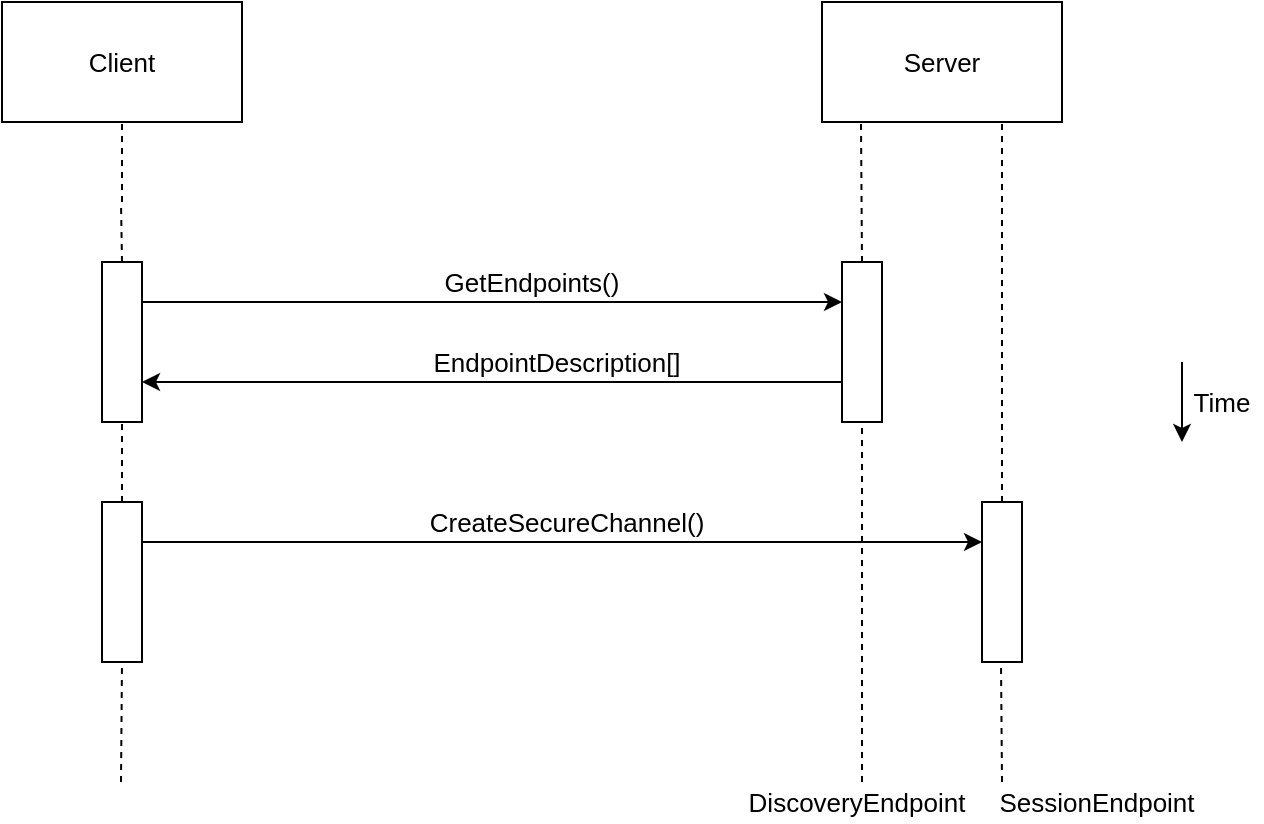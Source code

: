 <mxfile version="14.3.1" type="github">
  <diagram id="3hPxVYJImWLscZgYbSC4" name="Page-1">
    <mxGraphModel dx="1350" dy="804" grid="1" gridSize="10" guides="1" tooltips="1" connect="1" arrows="1" fold="1" page="1" pageScale="1" pageWidth="850" pageHeight="1100" math="0" shadow="0">
      <root>
        <mxCell id="0" />
        <mxCell id="1" parent="0" />
        <mxCell id="DC02iXN6waR2BpefgzYk-1" value="Client" style="rounded=0;whiteSpace=wrap;html=1;fontSize=13;" parent="1" vertex="1">
          <mxGeometry x="90" y="180" width="120" height="60" as="geometry" />
        </mxCell>
        <mxCell id="DC02iXN6waR2BpefgzYk-2" value="Server" style="rounded=0;whiteSpace=wrap;html=1;fontSize=13;" parent="1" vertex="1">
          <mxGeometry x="500" y="180" width="120" height="60" as="geometry" />
        </mxCell>
        <mxCell id="DC02iXN6waR2BpefgzYk-3" value="" style="endArrow=none;dashed=1;html=1;entryX=0.5;entryY=1;entryDx=0;entryDy=0;fontSize=13;" parent="1" target="DC02iXN6waR2BpefgzYk-1" edge="1">
          <mxGeometry width="50" height="50" relative="1" as="geometry">
            <mxPoint x="150" y="280" as="sourcePoint" />
            <mxPoint x="360" y="360" as="targetPoint" />
          </mxGeometry>
        </mxCell>
        <mxCell id="DC02iXN6waR2BpefgzYk-4" value="" style="rounded=0;whiteSpace=wrap;html=1;fontSize=13;" parent="1" vertex="1">
          <mxGeometry x="140" y="310" width="20" height="80" as="geometry" />
        </mxCell>
        <mxCell id="DC02iXN6waR2BpefgzYk-5" value="" style="rounded=0;whiteSpace=wrap;html=1;fontSize=13;" parent="1" vertex="1">
          <mxGeometry x="510" y="310" width="20" height="80" as="geometry" />
        </mxCell>
        <mxCell id="DC02iXN6waR2BpefgzYk-6" value="" style="rounded=0;whiteSpace=wrap;html=1;fontSize=13;" parent="1" vertex="1">
          <mxGeometry x="140" y="430" width="20" height="80" as="geometry" />
        </mxCell>
        <mxCell id="DC02iXN6waR2BpefgzYk-7" value="" style="rounded=0;whiteSpace=wrap;html=1;fontSize=13;" parent="1" vertex="1">
          <mxGeometry x="580" y="430" width="20" height="80" as="geometry" />
        </mxCell>
        <mxCell id="DC02iXN6waR2BpefgzYk-9" value="" style="endArrow=none;dashed=1;html=1;entryX=0.5;entryY=1;entryDx=0;entryDy=0;fontSize=13;exitX=0.5;exitY=0;exitDx=0;exitDy=0;" parent="1" source="DC02iXN6waR2BpefgzYk-5" edge="1">
          <mxGeometry width="50" height="50" relative="1" as="geometry">
            <mxPoint x="519.5" y="270" as="sourcePoint" />
            <mxPoint x="519.5" y="240" as="targetPoint" />
          </mxGeometry>
        </mxCell>
        <mxCell id="DC02iXN6waR2BpefgzYk-12" value="" style="endArrow=none;dashed=1;html=1;entryX=0.5;entryY=1;entryDx=0;entryDy=0;exitX=0.5;exitY=0;exitDx=0;exitDy=0;fontSize=13;" parent="1" source="DC02iXN6waR2BpefgzYk-6" target="DC02iXN6waR2BpefgzYk-4" edge="1">
          <mxGeometry width="50" height="50" relative="1" as="geometry">
            <mxPoint x="160" y="320" as="sourcePoint" />
            <mxPoint x="160" y="290" as="targetPoint" />
          </mxGeometry>
        </mxCell>
        <mxCell id="DC02iXN6waR2BpefgzYk-13" value="" style="endArrow=none;dashed=1;html=1;entryX=0.5;entryY=1;entryDx=0;entryDy=0;exitX=0.5;exitY=0;exitDx=0;exitDy=0;fontSize=13;" parent="1" target="DC02iXN6waR2BpefgzYk-6" edge="1">
          <mxGeometry width="50" height="50" relative="1" as="geometry">
            <mxPoint x="149.5" y="570" as="sourcePoint" />
            <mxPoint x="149.5" y="530" as="targetPoint" />
          </mxGeometry>
        </mxCell>
        <mxCell id="DC02iXN6waR2BpefgzYk-14" value="" style="endArrow=none;dashed=1;html=1;entryX=0.5;entryY=1;entryDx=0;entryDy=0;fontSize=13;" parent="1" target="DC02iXN6waR2BpefgzYk-5" edge="1">
          <mxGeometry width="50" height="50" relative="1" as="geometry">
            <mxPoint x="520" y="570" as="sourcePoint" />
            <mxPoint x="250" y="520" as="targetPoint" />
          </mxGeometry>
        </mxCell>
        <mxCell id="DC02iXN6waR2BpefgzYk-15" value="" style="endArrow=none;dashed=1;html=1;entryX=0.75;entryY=1;entryDx=0;entryDy=0;exitX=0.5;exitY=0;exitDx=0;exitDy=0;fontSize=13;" parent="1" source="DC02iXN6waR2BpefgzYk-7" target="DC02iXN6waR2BpefgzYk-2" edge="1">
          <mxGeometry width="50" height="50" relative="1" as="geometry">
            <mxPoint x="590" y="380" as="sourcePoint" />
            <mxPoint x="530" y="360" as="targetPoint" />
          </mxGeometry>
        </mxCell>
        <mxCell id="DC02iXN6waR2BpefgzYk-16" value="" style="endArrow=none;dashed=1;html=1;entryX=0.75;entryY=1;entryDx=0;entryDy=0;fontSize=13;" parent="1" edge="1">
          <mxGeometry width="50" height="50" relative="1" as="geometry">
            <mxPoint x="590" y="570" as="sourcePoint" />
            <mxPoint x="589.5" y="510" as="targetPoint" />
          </mxGeometry>
        </mxCell>
        <mxCell id="DC02iXN6waR2BpefgzYk-17" value="" style="endArrow=classic;html=1;entryX=0;entryY=0.25;entryDx=0;entryDy=0;fontSize=13;exitX=1;exitY=0.25;exitDx=0;exitDy=0;" parent="1" source="DC02iXN6waR2BpefgzYk-4" target="DC02iXN6waR2BpefgzYk-5" edge="1">
          <mxGeometry width="50" height="50" relative="1" as="geometry">
            <mxPoint x="251" y="330" as="sourcePoint" />
            <mxPoint x="450" y="400" as="targetPoint" />
          </mxGeometry>
        </mxCell>
        <mxCell id="DC02iXN6waR2BpefgzYk-18" value="" style="endArrow=classic;html=1;entryX=1;entryY=0.75;entryDx=0;entryDy=0;exitX=0;exitY=0.75;exitDx=0;exitDy=0;fontSize=13;" parent="1" source="DC02iXN6waR2BpefgzYk-5" target="DC02iXN6waR2BpefgzYk-4" edge="1">
          <mxGeometry width="50" height="50" relative="1" as="geometry">
            <mxPoint x="261" y="340" as="sourcePoint" />
            <mxPoint x="520" y="340" as="targetPoint" />
          </mxGeometry>
        </mxCell>
        <mxCell id="DC02iXN6waR2BpefgzYk-19" value="" style="endArrow=classic;html=1;exitX=1;exitY=0.25;exitDx=0;exitDy=0;entryX=0;entryY=0.25;entryDx=0;entryDy=0;fontSize=13;" parent="1" source="DC02iXN6waR2BpefgzYk-6" target="DC02iXN6waR2BpefgzYk-7" edge="1">
          <mxGeometry width="50" height="50" relative="1" as="geometry">
            <mxPoint x="400" y="450" as="sourcePoint" />
            <mxPoint x="450" y="400" as="targetPoint" />
          </mxGeometry>
        </mxCell>
        <mxCell id="DC02iXN6waR2BpefgzYk-20" value="" style="endArrow=classic;html=1;fontSize=13;" parent="1" edge="1">
          <mxGeometry width="50" height="50" relative="1" as="geometry">
            <mxPoint x="680" y="360" as="sourcePoint" />
            <mxPoint x="680" y="400" as="targetPoint" />
          </mxGeometry>
        </mxCell>
        <mxCell id="DC02iXN6waR2BpefgzYk-21" value="Time" style="text;html=1;strokeColor=none;fillColor=none;align=center;verticalAlign=middle;whiteSpace=wrap;rounded=0;fontSize=13;" parent="1" vertex="1">
          <mxGeometry x="680" y="370" width="40" height="20" as="geometry" />
        </mxCell>
        <mxCell id="DC02iXN6waR2BpefgzYk-22" value="GetEndpoints()" style="text;html=1;strokeColor=none;fillColor=none;align=center;verticalAlign=middle;whiteSpace=wrap;rounded=0;fontSize=13;" parent="1" vertex="1">
          <mxGeometry x="300" y="310" width="110" height="20" as="geometry" />
        </mxCell>
        <mxCell id="DC02iXN6waR2BpefgzYk-23" value="EndpointDescription[]" style="text;html=1;strokeColor=none;fillColor=none;align=center;verticalAlign=middle;whiteSpace=wrap;rounded=0;fontSize=13;" parent="1" vertex="1">
          <mxGeometry x="310" y="350" width="115" height="20" as="geometry" />
        </mxCell>
        <mxCell id="DC02iXN6waR2BpefgzYk-24" value="CreateSecureChannel()" style="text;html=1;strokeColor=none;fillColor=none;align=center;verticalAlign=middle;whiteSpace=wrap;rounded=0;fontSize=13;" parent="1" vertex="1">
          <mxGeometry x="315" y="430" width="115" height="20" as="geometry" />
        </mxCell>
        <mxCell id="DC02iXN6waR2BpefgzYk-25" value="DiscoveryEndpoint" style="text;html=1;strokeColor=none;fillColor=none;align=center;verticalAlign=middle;whiteSpace=wrap;rounded=0;fontSize=13;" parent="1" vertex="1">
          <mxGeometry x="460" y="570" width="115" height="20" as="geometry" />
        </mxCell>
        <mxCell id="DC02iXN6waR2BpefgzYk-26" value="SessionEndpoint" style="text;html=1;strokeColor=none;fillColor=none;align=center;verticalAlign=middle;whiteSpace=wrap;rounded=0;fontSize=13;" parent="1" vertex="1">
          <mxGeometry x="580" y="570" width="115" height="20" as="geometry" />
        </mxCell>
        <mxCell id="DC02iXN6waR2BpefgzYk-29" value="" style="endArrow=none;dashed=1;html=1;entryX=0.5;entryY=1;entryDx=0;entryDy=0;fontSize=13;" parent="1" edge="1">
          <mxGeometry width="50" height="50" relative="1" as="geometry">
            <mxPoint x="150" y="310" as="sourcePoint" />
            <mxPoint x="149.5" y="280" as="targetPoint" />
          </mxGeometry>
        </mxCell>
      </root>
    </mxGraphModel>
  </diagram>
</mxfile>
